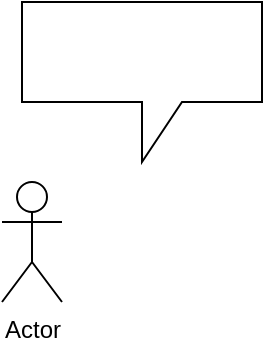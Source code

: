 <mxfile version="14.5.7" type="github">
  <diagram id="DymraFrKqfIPVTVH8xc7" name="Page-1">
    <mxGraphModel dx="718" dy="509" grid="1" gridSize="10" guides="1" tooltips="1" connect="1" arrows="1" fold="1" page="1" pageScale="1" pageWidth="850" pageHeight="1100" math="0" shadow="0">
      <root>
        <mxCell id="0" />
        <mxCell id="1" parent="0" />
        <mxCell id="iAfVhliIvetAKRgruaLj-1" value="Actor" style="shape=umlActor;verticalLabelPosition=bottom;verticalAlign=top;html=1;outlineConnect=0;" vertex="1" parent="1">
          <mxGeometry x="290" y="540" width="30" height="60" as="geometry" />
        </mxCell>
        <mxCell id="iAfVhliIvetAKRgruaLj-2" value="" style="shape=callout;whiteSpace=wrap;html=1;perimeter=calloutPerimeter;" vertex="1" parent="1">
          <mxGeometry x="300" y="450" width="120" height="80" as="geometry" />
        </mxCell>
      </root>
    </mxGraphModel>
  </diagram>
</mxfile>

